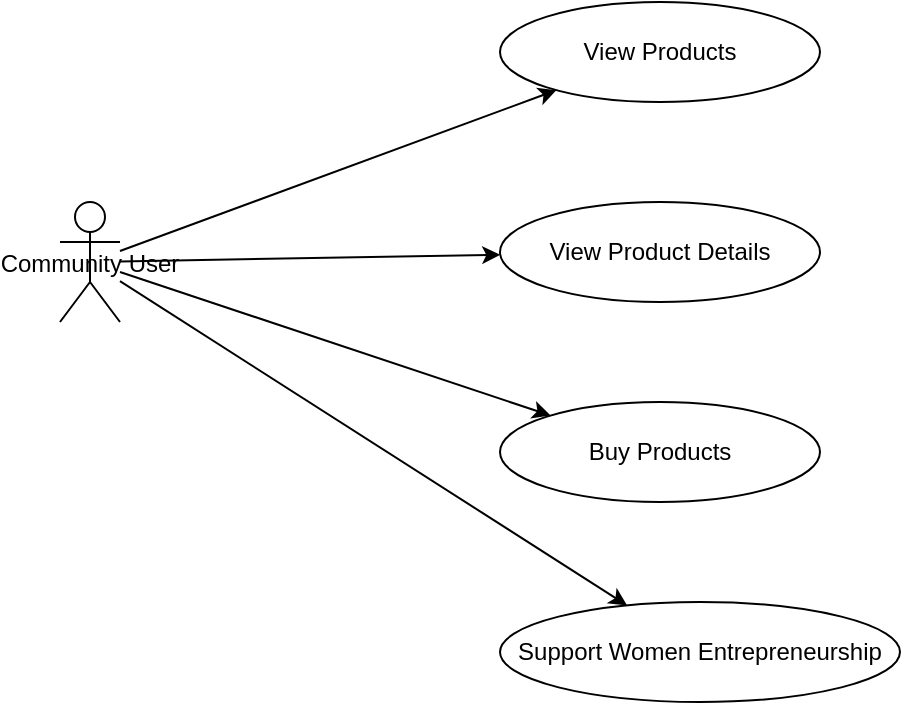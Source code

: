 <mxfile>
  <diagram name="Common User Use Cases" id="0">
    <mxGraphModel dx="1040" dy="640" grid="1" gridSize="10" guides="1" tooltips="1" connect="1" arrows="1" fold="1" page="1" pageScale="1" pageWidth="827" pageHeight="1169" math="0" shadow="0">
      <root>
        <mxCell id="0" />
        <mxCell id="1" parent="0" />
        <!-- Actor -->
        <mxCell id="2" value="Community User" style="shape=umlActor;" vertex="1" parent="1">
          <mxGeometry x="80" y="200" width="30" height="60" as="geometry" />
        </mxCell>
        <!-- Use Case: View Products -->
        <mxCell id="3" value="View Products" style="ellipse;whiteSpace=wrap;html=1;" vertex="1" parent="1">
          <mxGeometry x="300" y="100" width="160" height="50" as="geometry" />
        </mxCell>
        <!-- Use Case: View Product Details -->
        <mxCell id="4" value="View Product Details" style="ellipse;whiteSpace=wrap;html=1;" vertex="1" parent="1">
          <mxGeometry x="300" y="200" width="160" height="50" as="geometry" />
        </mxCell>
        <!-- Use Case: Buy Products -->
        <mxCell id="5" value="Buy Products" style="ellipse;whiteSpace=wrap;html=1;" vertex="1" parent="1">
          <mxGeometry x="300" y="300" width="160" height="50" as="geometry" />
        </mxCell>
        <!-- Use Case: Support Women Entrepreneurship -->
        <mxCell id="6" value="Support Women Entrepreneurship" style="ellipse;whiteSpace=wrap;html=1;" vertex="1" parent="1">
          <mxGeometry x="300" y="400" width="200" height="50" as="geometry" />
        </mxCell>
        <!-- Association: Community User to View Products -->
        <mxCell id="7" edge="1" source="2" target="3" parent="1">
          <mxGeometry relative="1" as="geometry" />
        </mxCell>
        <!-- Association: Community User to View Product Details -->
        <mxCell id="8" edge="1" source="2" target="4" parent="1">
          <mxGeometry relative="1" as="geometry" />
        </mxCell>
        <!-- Association: Community User to Buy Products -->
        <mxCell id="9" edge="1" source="2" target="5" parent="1">
          <mxGeometry relative="1" as="geometry" />
        </mxCell>
        <!-- Association: Community User to Support Women Entrepreneurship -->
        <mxCell id="10" edge="1" source="2" target="6" parent="1">
          <mxGeometry relative="1" as="geometry" />
        </mxCell>
      </root>
    </mxGraphModel>
  </diagram>
</mxfile>

